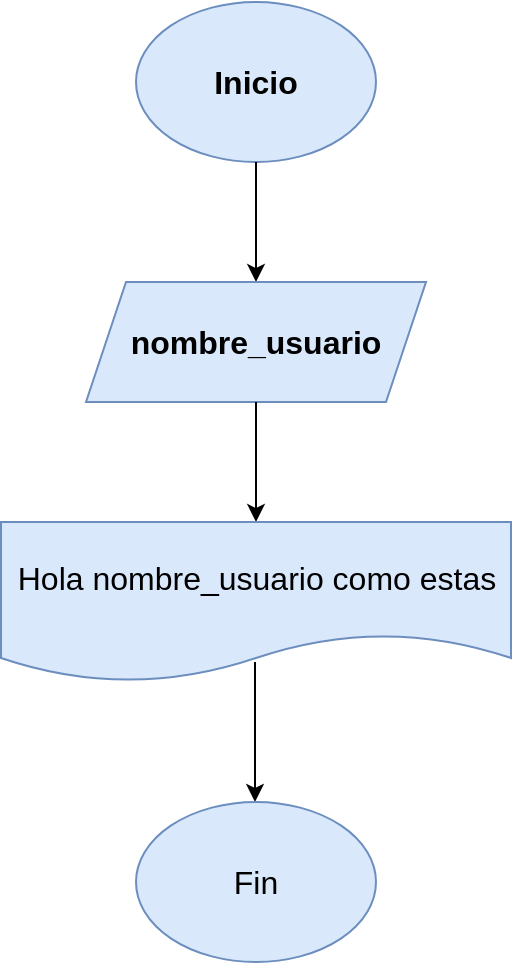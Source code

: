 <mxfile version="20.6.0" type="github" pages="2">
  <diagram id="Jahezp7dHWpGitrYI_ue" name="Página-1">
    <mxGraphModel dx="655" dy="426" grid="1" gridSize="10" guides="1" tooltips="1" connect="1" arrows="1" fold="1" page="1" pageScale="1" pageWidth="827" pageHeight="1169" math="0" shadow="0">
      <root>
        <mxCell id="0" />
        <mxCell id="1" parent="0" />
        <mxCell id="TNlJm_tI1fe-92WXWYuh-1" value="&lt;b&gt;&lt;font style=&quot;font-size: 16px;&quot;&gt;Inicio&lt;/font&gt;&lt;/b&gt;" style="ellipse;whiteSpace=wrap;html=1;fillColor=#dae8fc;strokeColor=#6c8ebf;" vertex="1" parent="1">
          <mxGeometry x="280" y="20" width="120" height="80" as="geometry" />
        </mxCell>
        <mxCell id="TNlJm_tI1fe-92WXWYuh-2" value="" style="endArrow=classic;html=1;rounded=0;fontSize=16;exitX=0.5;exitY=1;exitDx=0;exitDy=0;" edge="1" parent="1" source="TNlJm_tI1fe-92WXWYuh-1">
          <mxGeometry width="50" height="50" relative="1" as="geometry">
            <mxPoint x="320" y="250" as="sourcePoint" />
            <mxPoint x="340" y="160" as="targetPoint" />
          </mxGeometry>
        </mxCell>
        <mxCell id="TNlJm_tI1fe-92WXWYuh-3" value="&lt;b&gt;nombre_usuario&lt;/b&gt;" style="shape=parallelogram;perimeter=parallelogramPerimeter;whiteSpace=wrap;html=1;fixedSize=1;fontSize=16;fillColor=#dae8fc;strokeColor=#6c8ebf;" vertex="1" parent="1">
          <mxGeometry x="255" y="160" width="170" height="60" as="geometry" />
        </mxCell>
        <mxCell id="TNlJm_tI1fe-92WXWYuh-4" value="" style="endArrow=classic;html=1;rounded=0;fontSize=16;exitX=0.5;exitY=1;exitDx=0;exitDy=0;" edge="1" parent="1" source="TNlJm_tI1fe-92WXWYuh-3">
          <mxGeometry width="50" height="50" relative="1" as="geometry">
            <mxPoint x="330" y="240" as="sourcePoint" />
            <mxPoint x="340" y="280" as="targetPoint" />
          </mxGeometry>
        </mxCell>
        <mxCell id="TNlJm_tI1fe-92WXWYuh-5" value="Hola nombre_usuario como estas" style="shape=document;whiteSpace=wrap;html=1;boundedLbl=1;fontSize=16;fillColor=#dae8fc;strokeColor=#6c8ebf;" vertex="1" parent="1">
          <mxGeometry x="212.5" y="280" width="255" height="80" as="geometry" />
        </mxCell>
        <mxCell id="ehqZ4KId0dpnbbIxnwqE-4" value="" style="endArrow=classic;html=1;rounded=0;fontSize=16;" edge="1" parent="1">
          <mxGeometry width="50" height="50" relative="1" as="geometry">
            <mxPoint x="339.5" y="350" as="sourcePoint" />
            <mxPoint x="339.5" y="420" as="targetPoint" />
            <Array as="points">
              <mxPoint x="339.5" y="360" />
            </Array>
          </mxGeometry>
        </mxCell>
        <mxCell id="ehqZ4KId0dpnbbIxnwqE-5" value="Fin" style="ellipse;whiteSpace=wrap;html=1;fontSize=16;fillColor=#dae8fc;strokeColor=#6c8ebf;" vertex="1" parent="1">
          <mxGeometry x="280" y="420" width="120" height="80" as="geometry" />
        </mxCell>
      </root>
    </mxGraphModel>
  </diagram>
  <diagram id="YbdadCRFAy9nq06Cf80W" name="Página-2">
    <mxGraphModel dx="665" dy="426" grid="1" gridSize="10" guides="1" tooltips="1" connect="1" arrows="1" fold="1" page="1" pageScale="1" pageWidth="827" pageHeight="1169" math="0" shadow="0">
      <root>
        <mxCell id="0" />
        <mxCell id="1" parent="0" />
      </root>
    </mxGraphModel>
  </diagram>
</mxfile>
